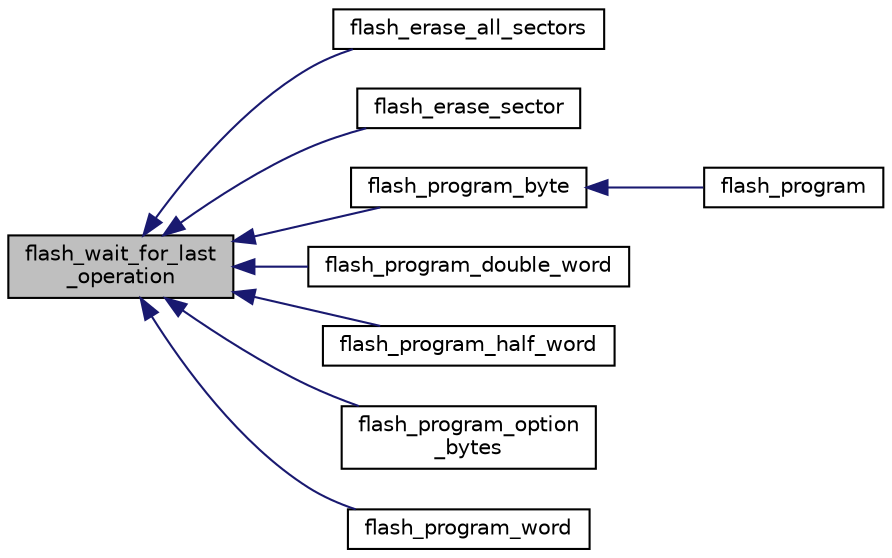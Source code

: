 digraph "flash_wait_for_last_operation"
{
  edge [fontname="Helvetica",fontsize="10",labelfontname="Helvetica",labelfontsize="10"];
  node [fontname="Helvetica",fontsize="10",shape=record];
  rankdir="LR";
  Node1 [label="flash_wait_for_last\l_operation",height=0.2,width=0.4,color="black", fillcolor="grey75", style="filled", fontcolor="black"];
  Node1 -> Node2 [dir="back",color="midnightblue",fontsize="10",style="solid",fontname="Helvetica"];
  Node2 [label="flash_erase_all_sectors",height=0.2,width=0.4,color="black", fillcolor="white", style="filled",URL="$group__flash__file.html#ga6374518c449cb5f79631be81a818d75b",tooltip="Erase All FLASH. "];
  Node1 -> Node3 [dir="back",color="midnightblue",fontsize="10",style="solid",fontname="Helvetica"];
  Node3 [label="flash_erase_sector",height=0.2,width=0.4,color="black", fillcolor="white", style="filled",URL="$group__flash__file.html#gad49638626fa6ff605563012ef599bb11",tooltip="Erase a Sector of FLASH. "];
  Node1 -> Node4 [dir="back",color="midnightblue",fontsize="10",style="solid",fontname="Helvetica"];
  Node4 [label="flash_program_byte",height=0.2,width=0.4,color="black", fillcolor="white", style="filled",URL="$group__flash__file.html#gaecb2ef6a6334477e36fceed302b1ab6d",tooltip="Program an 8 bit Byte to FLASH. "];
  Node4 -> Node5 [dir="back",color="midnightblue",fontsize="10",style="solid",fontname="Helvetica"];
  Node5 [label="flash_program",height=0.2,width=0.4,color="black", fillcolor="white", style="filled",URL="$group__flash__file.html#ga9149ea4d291a737b89ca7475471806a0",tooltip="Program a Data Block to FLASH. "];
  Node1 -> Node6 [dir="back",color="midnightblue",fontsize="10",style="solid",fontname="Helvetica"];
  Node6 [label="flash_program_double_word",height=0.2,width=0.4,color="black", fillcolor="white", style="filled",URL="$group__flash__file.html#gab8f20c93b7162f8a3b672caee01c7e09",tooltip="Program a 64 bit Word to FLASH. "];
  Node1 -> Node7 [dir="back",color="midnightblue",fontsize="10",style="solid",fontname="Helvetica"];
  Node7 [label="flash_program_half_word",height=0.2,width=0.4,color="black", fillcolor="white", style="filled",URL="$group__flash__file.html#gaf5077b5726c70fa9418db9d73182f89d",tooltip="Program a Half Word to FLASH. "];
  Node1 -> Node8 [dir="back",color="midnightblue",fontsize="10",style="solid",fontname="Helvetica"];
  Node8 [label="flash_program_option\l_bytes",height=0.2,width=0.4,color="black", fillcolor="white", style="filled",URL="$group__flash__file.html#ga06a93b6102d8799e0ed6fe5a6415ffc2",tooltip="Program the Option Bytes. "];
  Node1 -> Node9 [dir="back",color="midnightblue",fontsize="10",style="solid",fontname="Helvetica"];
  Node9 [label="flash_program_word",height=0.2,width=0.4,color="black", fillcolor="white", style="filled",URL="$group__flash__file.html#ga73937aa6df8710e95425b165730626a2",tooltip="Program a 32 bit Word to FLASH. "];
}
